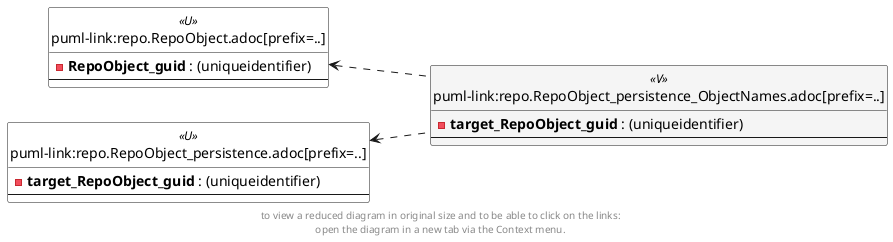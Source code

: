 @startuml
left to right direction
'top to bottom direction
hide circle
'avoide "." issues:
set namespaceSeparator none


skinparam class {
  BackgroundColor White
  BackgroundColor<<FN>> Yellow
  BackgroundColor<<FS>> Yellow
  BackgroundColor<<FT>> LightGray
  BackgroundColor<<IF>> Yellow
  BackgroundColor<<IS>> Yellow
  BackgroundColor<<P>> Aqua
  BackgroundColor<<PC>> Aqua
  BackgroundColor<<SN>> Yellow
  BackgroundColor<<SO>> SlateBlue
  BackgroundColor<<TF>> LightGray
  BackgroundColor<<TR>> Tomato
  BackgroundColor<<U>> White
  BackgroundColor<<V>> WhiteSmoke
  BackgroundColor<<X>> Aqua
}


entity "puml-link:repo.RepoObject.adoc[prefix=..]" as repo.RepoObject << U >> {
  - **RepoObject_guid** : (uniqueidentifier)
  --
}

entity "puml-link:repo.RepoObject_persistence.adoc[prefix=..]" as repo.RepoObject_persistence << U >> {
  - **target_RepoObject_guid** : (uniqueidentifier)
  --
}

entity "puml-link:repo.RepoObject_persistence_ObjectNames.adoc[prefix=..]" as repo.RepoObject_persistence_ObjectNames << V >> {
  - **target_RepoObject_guid** : (uniqueidentifier)
  --
}

repo.RepoObject <.. repo.RepoObject_persistence_ObjectNames
repo.RepoObject_persistence <.. repo.RepoObject_persistence_ObjectNames
footer
to view a reduced diagram in original size and to be able to click on the links:
open the diagram in a new tab via the Context menu.
end footer

@enduml

